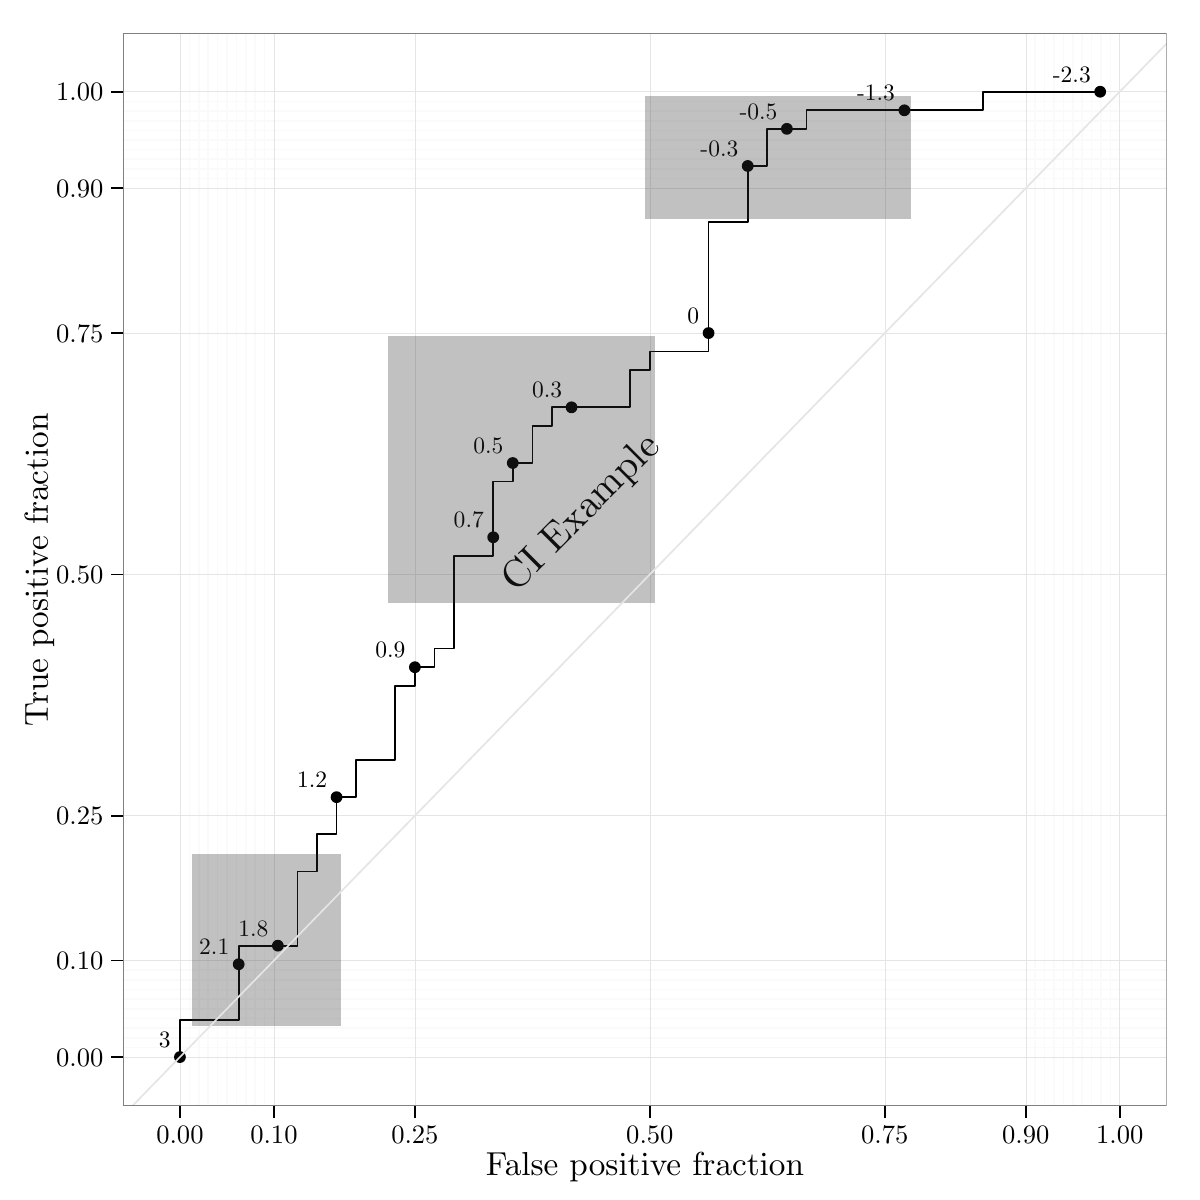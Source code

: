 % Created by tikzDevice version 0.7.0 on 2015-01-30 14:59:34
% !TEX encoding = UTF-8 Unicode
\documentclass[10pt]{article}

\nonstopmode

\usepackage{tikz}

\usepackage[active,tightpage,psfixbb]{preview}

\PreviewEnvironment{pgfpicture}

\setlength\PreviewBorder{0pt}
\begin{document}

\begin{tikzpicture}[x=1pt,y=1pt]
\definecolor[named]{fillColor}{rgb}{1.00,1.00,1.00}
\path[use as bounding box,fill=fillColor,fill opacity=0.00] (0,0) rectangle (433.62,433.62);
\begin{scope}
\path[clip] (  0.00,  0.00) rectangle (433.62,433.62);
\definecolor[named]{drawColor}{rgb}{1.00,1.00,1.00}
\definecolor[named]{fillColor}{rgb}{1.00,1.00,1.00}

\path[draw=drawColor,line width= 0.6pt,line join=round,line cap=round,fill=fillColor] (  0.00,  0.00) rectangle (433.62,433.62);
\end{scope}
\begin{scope}
\path[clip] ( 44.49, 34.03) rectangle (421.57,421.57);
\definecolor[named]{fillColor}{rgb}{1.00,1.00,1.00}

\path[fill=fillColor] ( 44.49, 34.03) rectangle (421.57,421.57);
\definecolor[named]{drawColor}{rgb}{0.98,0.98,0.98}

\path[draw=drawColor,line width= 0.6pt,line join=round] ( 44.49, 55.14) --
	(421.57, 55.14);

\path[draw=drawColor,line width= 0.6pt,line join=round] ( 44.49, 58.63) --
	(421.57, 58.63);

\path[draw=drawColor,line width= 0.6pt,line join=round] ( 44.49, 62.11) --
	(421.57, 62.11);

\path[draw=drawColor,line width= 0.6pt,line join=round] ( 44.49, 65.60) --
	(421.57, 65.60);

\path[draw=drawColor,line width= 0.6pt,line join=round] ( 44.49, 69.09) --
	(421.57, 69.09);

\path[draw=drawColor,line width= 0.6pt,line join=round] ( 44.49, 72.58) --
	(421.57, 72.58);

\path[draw=drawColor,line width= 0.6pt,line join=round] ( 44.49, 76.07) --
	(421.57, 76.07);

\path[draw=drawColor,line width= 0.6pt,line join=round] ( 44.49, 79.56) --
	(421.57, 79.56);

\path[draw=drawColor,line width= 0.6pt,line join=round] ( 44.49, 83.04) --
	(421.57, 83.04);

\path[draw=drawColor,line width= 0.6pt,line join=round] ( 44.49,369.08) --
	(421.57,369.08);

\path[draw=drawColor,line width= 0.6pt,line join=round] ( 44.49,372.57) --
	(421.57,372.57);

\path[draw=drawColor,line width= 0.6pt,line join=round] ( 44.49,376.05) --
	(421.57,376.05);

\path[draw=drawColor,line width= 0.6pt,line join=round] ( 44.49,379.54) --
	(421.57,379.54);

\path[draw=drawColor,line width= 0.6pt,line join=round] ( 44.49,383.03) --
	(421.57,383.03);

\path[draw=drawColor,line width= 0.6pt,line join=round] ( 44.49,386.52) --
	(421.57,386.52);

\path[draw=drawColor,line width= 0.6pt,line join=round] ( 44.49,390.01) --
	(421.57,390.01);

\path[draw=drawColor,line width= 0.6pt,line join=round] ( 44.49,393.49) --
	(421.57,393.49);

\path[draw=drawColor,line width= 0.6pt,line join=round] ( 44.49,396.98) --
	(421.57,396.98);

\path[draw=drawColor,line width= 0.6pt,line join=round] ( 68.42, 34.03) --
	( 68.42,421.57);

\path[draw=drawColor,line width= 0.6pt,line join=round] ( 71.81, 34.03) --
	( 71.81,421.57);

\path[draw=drawColor,line width= 0.6pt,line join=round] ( 75.21, 34.03) --
	( 75.21,421.57);

\path[draw=drawColor,line width= 0.6pt,line join=round] ( 78.61, 34.03) --
	( 78.61,421.57);

\path[draw=drawColor,line width= 0.6pt,line join=round] ( 82.00, 34.03) --
	( 82.00,421.57);

\path[draw=drawColor,line width= 0.6pt,line join=round] ( 85.40, 34.03) --
	( 85.40,421.57);

\path[draw=drawColor,line width= 0.6pt,line join=round] ( 88.79, 34.03) --
	( 88.79,421.57);

\path[draw=drawColor,line width= 0.6pt,line join=round] ( 92.19, 34.03) --
	( 92.19,421.57);

\path[draw=drawColor,line width= 0.6pt,line join=round] ( 95.59, 34.03) --
	( 95.59,421.57);

\path[draw=drawColor,line width= 0.6pt,line join=round] (374.05, 34.03) --
	(374.05,421.57);

\path[draw=drawColor,line width= 0.6pt,line join=round] (377.45, 34.03) --
	(377.45,421.57);

\path[draw=drawColor,line width= 0.6pt,line join=round] (380.84, 34.03) --
	(380.84,421.57);

\path[draw=drawColor,line width= 0.6pt,line join=round] (384.24, 34.03) --
	(384.24,421.57);

\path[draw=drawColor,line width= 0.6pt,line join=round] (387.64, 34.03) --
	(387.64,421.57);

\path[draw=drawColor,line width= 0.6pt,line join=round] (391.03, 34.03) --
	(391.03,421.57);

\path[draw=drawColor,line width= 0.6pt,line join=round] (394.43, 34.03) --
	(394.43,421.57);

\path[draw=drawColor,line width= 0.6pt,line join=round] (397.82, 34.03) --
	(397.82,421.57);

\path[draw=drawColor,line width= 0.6pt,line join=round] (401.22, 34.03) --
	(401.22,421.57);
\definecolor[named]{drawColor}{rgb}{0.90,0.90,0.90}

\path[draw=drawColor,line width= 0.2pt,line join=round] ( 44.49, 51.65) --
	(421.57, 51.65);

\path[draw=drawColor,line width= 0.2pt,line join=round] ( 44.49, 86.53) --
	(421.57, 86.53);

\path[draw=drawColor,line width= 0.2pt,line join=round] ( 44.49,138.86) --
	(421.57,138.86);

\path[draw=drawColor,line width= 0.2pt,line join=round] ( 44.49,226.06) --
	(421.57,226.06);

\path[draw=drawColor,line width= 0.2pt,line join=round] ( 44.49,313.27) --
	(421.57,313.27);

\path[draw=drawColor,line width= 0.2pt,line join=round] ( 44.49,365.59) --
	(421.57,365.59);

\path[draw=drawColor,line width= 0.2pt,line join=round] ( 44.49,400.47) --
	(421.57,400.47);

\path[draw=drawColor,line width= 0.2pt,line join=round] ( 65.02, 34.03) --
	( 65.02,421.57);

\path[draw=drawColor,line width= 0.2pt,line join=round] ( 98.98, 34.03) --
	( 98.98,421.57);

\path[draw=drawColor,line width= 0.2pt,line join=round] (149.92, 34.03) --
	(149.92,421.57);

\path[draw=drawColor,line width= 0.2pt,line join=round] (234.82, 34.03) --
	(234.82,421.57);

\path[draw=drawColor,line width= 0.2pt,line join=round] (319.72, 34.03) --
	(319.72,421.57);

\path[draw=drawColor,line width= 0.2pt,line join=round] (370.66, 34.03) --
	(370.66,421.57);

\path[draw=drawColor,line width= 0.2pt,line join=round] (404.62, 34.03) --
	(404.62,421.57);

\path[] (397.54,400.47) circle (  2.13);

\path[] (390.47,400.47) circle (  2.13);

\path[] (383.39,400.47) circle (  2.13);

\path[] (376.32,400.47) circle (  2.13);

\path[] (369.24,400.47) circle (  2.13);

\path[] (362.17,400.47) circle (  2.13);

\path[] (355.09,400.47) circle (  2.13);

\path[] (355.09,393.76) circle (  2.13);

\path[] (348.02,393.76) circle (  2.13);

\path[] (340.94,393.76) circle (  2.13);

\path[] (333.87,393.76) circle (  2.13);

\path[] (326.79,393.76) circle (  2.13);

\path[] (319.72,393.76) circle (  2.13);

\path[] (312.64,393.76) circle (  2.13);

\path[] (305.57,393.76) circle (  2.13);

\path[] (298.49,393.76) circle (  2.13);

\path[] (291.42,393.76) circle (  2.13);

\path[] (291.42,387.06) circle (  2.13);

\path[] (284.34,387.06) circle (  2.13);

\path[] (277.27,387.06) circle (  2.13);

\path[] (277.27,380.35) circle (  2.13);

\path[] (277.27,373.64) circle (  2.13);

\path[] (270.19,373.64) circle (  2.13);

\path[] (270.19,366.93) circle (  2.13);

\path[] (270.19,360.22) circle (  2.13);

\path[] (270.19,353.51) circle (  2.13);

\path[] (263.12,353.51) circle (  2.13);

\path[] (256.04,353.51) circle (  2.13);

\path[] (256.04,346.81) circle (  2.13);

\path[] (256.04,340.10) circle (  2.13);

\path[] (256.04,333.39) circle (  2.13);

\path[] (256.04,326.68) circle (  2.13);

\path[] (256.04,319.97) circle (  2.13);

\path[] (256.04,313.27) circle (  2.13);

\path[] (256.04,306.56) circle (  2.13);

\path[] (248.97,306.56) circle (  2.13);

\path[] (241.89,306.56) circle (  2.13);

\path[] (234.82,306.56) circle (  2.13);

\path[] (234.82,299.85) circle (  2.13);

\path[] (227.74,299.85) circle (  2.13);

\path[] (227.74,293.14) circle (  2.13);

\path[] (227.74,286.43) circle (  2.13);

\path[] (220.67,286.43) circle (  2.13);

\path[] (213.59,286.43) circle (  2.13);

\path[] (206.52,286.43) circle (  2.13);

\path[] (199.44,286.43) circle (  2.13);

\path[] (199.44,279.73) circle (  2.13);

\path[] (192.37,279.73) circle (  2.13);

\path[] (192.37,273.02) circle (  2.13);

\path[] (192.37,266.31) circle (  2.13);

\path[] (185.29,266.31) circle (  2.13);

\path[] (185.29,259.60) circle (  2.13);

\path[] (178.22,259.60) circle (  2.13);

\path[] (178.22,252.89) circle (  2.13);

\path[] (178.22,246.18) circle (  2.13);

\path[] (178.22,239.48) circle (  2.13);

\path[] (178.22,232.77) circle (  2.13);

\path[] (171.14,232.77) circle (  2.13);

\path[] (164.07,232.77) circle (  2.13);

\path[] (164.07,226.06) circle (  2.13);

\path[] (164.07,219.35) circle (  2.13);

\path[] (164.07,212.64) circle (  2.13);

\path[] (164.07,205.94) circle (  2.13);

\path[] (164.07,199.23) circle (  2.13);

\path[] (157.00,199.23) circle (  2.13);

\path[] (157.00,192.52) circle (  2.13);

\path[] (149.92,192.52) circle (  2.13);

\path[] (149.92,185.81) circle (  2.13);

\path[] (142.85,185.81) circle (  2.13);

\path[] (142.85,179.10) circle (  2.13);

\path[] (142.85,172.40) circle (  2.13);

\path[] (142.85,165.69) circle (  2.13);

\path[] (142.85,158.98) circle (  2.13);

\path[] (135.77,158.98) circle (  2.13);

\path[] (128.70,158.98) circle (  2.13);

\path[] (128.70,152.27) circle (  2.13);

\path[] (128.70,145.56) circle (  2.13);

\path[] (121.62,145.56) circle (  2.13);

\path[] (121.62,138.86) circle (  2.13);

\path[] (121.62,132.15) circle (  2.13);

\path[] (114.55,132.15) circle (  2.13);

\path[] (114.55,125.44) circle (  2.13);

\path[] (114.55,118.73) circle (  2.13);

\path[] (107.47,118.73) circle (  2.13);

\path[] (107.47,112.02) circle (  2.13);

\path[] (107.47,105.31) circle (  2.13);

\path[] (107.47, 98.61) circle (  2.13);

\path[] (107.47, 91.90) circle (  2.13);

\path[] (100.40, 91.90) circle (  2.13);

\path[] ( 93.32, 91.90) circle (  2.13);

\path[] ( 86.25, 91.90) circle (  2.13);

\path[] ( 86.25, 85.19) circle (  2.13);

\path[] ( 86.25, 78.48) circle (  2.13);

\path[] ( 86.25, 71.77) circle (  2.13);

\path[] ( 86.25, 65.07) circle (  2.13);

\path[] ( 79.17, 65.07) circle (  2.13);

\path[] ( 72.10, 65.07) circle (  2.13);

\path[] ( 65.02, 65.07) circle (  2.13);

\path[] ( 65.02, 58.36) circle (  2.13);

\path[] ( 65.02, 51.65) circle (  2.13);
\definecolor[named]{drawColor}{rgb}{1.00,1.00,1.00}

\path[draw=drawColor,line width= 0.6pt,line join=round,fill=fillColor] ( 44.49, 30.56) -- (421.57,417.89);
\definecolor[named]{drawColor}{rgb}{0.00,0.00,0.00}

\path[draw=drawColor,line width= 0.6pt,line join=round] (397.54,400.47) --
	(390.47,400.47) --
	(383.39,400.47) --
	(376.32,400.47) --
	(369.24,400.47) --
	(362.17,400.47) --
	(355.09,400.47) --
	(355.09,393.76) --
	(348.02,393.76) --
	(340.94,393.76) --
	(333.87,393.76) --
	(326.79,393.76) --
	(319.72,393.76) --
	(312.64,393.76) --
	(305.57,393.76) --
	(298.49,393.76) --
	(291.42,393.76) --
	(291.42,387.06) --
	(284.34,387.06) --
	(277.27,387.06) --
	(277.27,380.35) --
	(277.27,373.64) --
	(270.19,373.64) --
	(270.19,366.93) --
	(270.19,360.22) --
	(270.19,353.51) --
	(263.12,353.51) --
	(256.04,353.51) --
	(256.04,346.81) --
	(256.04,340.10) --
	(256.04,333.39) --
	(256.04,326.68) --
	(256.04,319.97) --
	(256.04,313.27) --
	(256.04,306.56) --
	(248.97,306.56) --
	(241.89,306.56) --
	(234.82,306.56) --
	(234.82,299.85) --
	(227.74,299.85) --
	(227.74,293.14) --
	(227.74,286.43) --
	(220.67,286.43) --
	(213.59,286.43) --
	(206.52,286.43) --
	(199.44,286.43) --
	(199.44,279.73) --
	(192.37,279.73) --
	(192.37,273.02) --
	(192.37,266.31) --
	(185.29,266.31) --
	(185.29,259.60) --
	(178.22,259.60) --
	(178.22,252.89) --
	(178.22,246.18) --
	(178.22,239.48) --
	(178.22,232.77) --
	(171.14,232.77) --
	(164.07,232.77) --
	(164.07,226.06) --
	(164.07,219.35) --
	(164.07,212.64) --
	(164.07,205.94) --
	(164.07,199.23) --
	(157.00,199.23) --
	(157.00,192.52) --
	(149.92,192.52) --
	(149.92,185.81) --
	(142.85,185.81) --
	(142.85,179.10) --
	(142.85,172.40) --
	(142.85,165.69) --
	(142.85,158.98) --
	(135.77,158.98) --
	(128.70,158.98) --
	(128.70,152.27) --
	(128.70,145.56) --
	(121.62,145.56) --
	(121.62,138.86) --
	(121.62,132.15) --
	(114.55,132.15) --
	(114.55,125.44) --
	(114.55,118.73) --
	(107.47,118.73) --
	(107.47,112.02) --
	(107.47,105.31) --
	(107.47, 98.61) --
	(107.47, 91.90) --
	(100.40, 91.90) --
	( 93.32, 91.90) --
	( 86.25, 91.90) --
	( 86.25, 85.19) --
	( 86.25, 78.48) --
	( 86.25, 71.77) --
	( 86.25, 65.07) --
	( 79.17, 65.07) --
	( 72.10, 65.07) --
	( 65.02, 65.07) --
	( 65.02, 58.36) --
	( 65.02, 51.65);

\node[text=drawColor,rotate= 45.00,anchor=base,inner sep=0pt, outer sep=0pt, scale=  1.42] at (212.80,245.42) {CI Example};

\path[] (367.12,376.66) rectangle (404.43,400.47);

\path[] (356.31,376.66) rectangle (402.88,400.47);

\path[] (346.33,376.66) rectangle (400.15,400.47);

\path[] (336.87,376.66) rectangle (396.71,400.47);

\path[] (327.79,376.66) rectangle (392.79,400.47);

\path[] (319.00,376.66) rectangle (388.51,400.47);

\path[] (310.46,376.66) rectangle (383.95,400.47);

\path[] (310.46,364.79) rectangle (383.95,400.30);

\path[] (302.11,364.79) rectangle (379.15,400.30);

\path[] (293.94,364.79) rectangle (374.16,400.30);

\path[] (285.92,364.79) rectangle (368.99,400.30);

\path[] (278.04,364.79) rectangle (363.67,400.30);

\path[] (270.28,364.79) rectangle (358.22,400.30);

\path[] (262.64,364.79) rectangle (352.64,400.30);

\path[] (255.11,364.79) rectangle (346.95,400.30);

\path[] (247.68,364.79) rectangle (341.15,400.30);

\path[] (240.35,364.79) rectangle (335.25,400.30);

\path[] (240.35,354.48) rectangle (335.25,398.82);

\path[] (233.11,354.48) rectangle (329.26,398.82);

\path[] (225.95,354.48) rectangle (323.17,398.82);

\path[] (225.95,344.95) rectangle (323.17,396.24);

\path[] (225.95,335.91) rectangle (323.17,392.99);

\path[] (218.89,335.91) rectangle (316.99,392.99);

\path[] (218.89,327.23) rectangle (316.99,389.28);

\path[] (218.89,318.82) rectangle (316.99,385.24);

\path[] (218.89,310.64) rectangle (316.99,380.93);

\path[] (211.90,310.64) rectangle (310.73,380.93);

\path[] (205.00,310.64) rectangle (304.39,380.93);

\path[] (205.00,302.64) rectangle (304.39,376.40);

\path[] (205.00,294.81) rectangle (304.39,371.69);

\path[] (205.00,287.11) rectangle (304.39,366.82);

\path[] (205.00,279.55) rectangle (304.39,361.81);

\path[] (205.00,272.10) rectangle (304.39,356.68);

\path[] (205.00,264.75) rectangle (304.39,351.43);

\path[] (205.00,257.50) rectangle (304.39,346.08);

\path[] (198.18,257.50) rectangle (297.96,346.08);

\path[] (191.43,257.50) rectangle (291.45,346.08);

\path[] (184.77,257.50) rectangle (284.87,346.08);

\path[] (184.77,250.35) rectangle (284.87,340.63);

\path[] (178.18,250.35) rectangle (278.20,340.63);

\path[] (178.18,243.28) rectangle (278.20,335.09);

\path[] (178.18,236.29) rectangle (278.20,329.46);

\path[] (171.68,236.29) rectangle (271.46,329.46);

\path[] (165.25,236.29) rectangle (264.64,329.46);

\path[] (158.91,236.29) rectangle (257.74,329.46);

\path[] (152.65,236.29) rectangle (250.75,329.46);

\path[] (152.65,229.38) rectangle (250.75,323.75);

\path[] (146.47,229.38) rectangle (243.68,323.75);

\path[] (146.47,222.55) rectangle (243.68,317.96);

\path[] (146.47,215.79) rectangle (243.68,312.09);

\path[] (140.38,215.79) rectangle (236.53,312.09);

\path[] (140.38,209.10) rectangle (236.53,306.16);

\path[] (134.39,209.10) rectangle (229.29,306.16);

\path[] (134.39,202.49) rectangle (229.29,300.15);

\path[] (134.39,195.94) rectangle (229.29,294.07);

\path[] (134.39,189.46) rectangle (229.29,287.92);

\path[] (134.39,183.04) rectangle (229.29,281.71);

\path[] (128.49,183.04) rectangle (221.95,281.71);

\path[] (122.69,183.04) rectangle (214.52,281.71);

\path[] (122.69,176.69) rectangle (214.52,275.43);

\path[] (122.69,170.41) rectangle (214.52,269.08);

\path[] (122.69,164.20) rectangle (214.52,262.67);

\path[] (122.69,158.05) rectangle (214.52,256.18);

\path[] (122.69,151.97) rectangle (214.52,249.63);

\path[] (116.99,151.97) rectangle (206.99,249.63);

\path[] (116.99,145.96) rectangle (206.99,243.02);

\path[] (111.42,145.96) rectangle (199.35,243.02);

\path[] (111.42,140.03) rectangle (199.35,236.33);

\path[] (105.96,140.03) rectangle (191.60,236.33);

\path[] (105.96,134.16) rectangle (191.60,229.57);

\path[] (105.96,128.37) rectangle (191.60,222.74);

\path[] (105.96,122.66) rectangle (191.60,215.83);

\path[] (105.96,117.04) rectangle (191.60,208.84);

\path[] (100.65,117.04) rectangle (183.72,208.84);

\path[] ( 95.48,117.04) rectangle (175.70,208.84);

\path[] ( 95.48,111.49) rectangle (175.70,201.78);

\path[] ( 95.48,106.04) rectangle (175.70,194.62);

\path[] ( 90.49,106.04) rectangle (167.53,194.62);

\path[] ( 90.49,100.69) rectangle (167.53,187.37);

\path[] ( 90.49, 95.44) rectangle (167.53,180.03);

\path[] ( 85.69, 95.44) rectangle (159.18,180.03);

\path[] ( 85.69, 90.31) rectangle (159.18,172.57);

\path[] ( 85.69, 85.30) rectangle (159.18,165.01);

\path[] ( 81.13, 85.30) rectangle (150.63,165.01);

\path[] ( 81.13, 80.43) rectangle (150.63,157.31);

\path[] ( 81.13, 75.72) rectangle (150.63,149.48);

\path[] ( 81.13, 71.19) rectangle (150.63,141.48);

\path[] ( 81.13, 66.88) rectangle (150.63,133.30);

\path[] ( 76.84, 66.88) rectangle (141.85,133.30);

\path[] ( 72.92, 66.88) rectangle (132.77,133.30);

\path[] ( 69.49, 66.88) rectangle (123.31,133.30);

\path[] ( 69.49, 62.84) rectangle (123.31,124.89);

\path[] ( 69.49, 59.13) rectangle (123.31,116.21);

\path[] ( 69.49, 55.88) rectangle (123.31,107.17);

\path[] ( 69.49, 53.30) rectangle (123.31, 97.64);

\path[] ( 66.76, 53.30) rectangle (113.32, 97.64);

\path[] ( 65.20, 53.30) rectangle (102.52, 97.64);

\path[] ( 65.02, 53.30) rectangle ( 90.06, 97.64);

\path[] ( 65.02, 51.82) rectangle ( 90.06, 87.33);

\path[] ( 65.02, 51.65) rectangle ( 90.06, 75.46);
\definecolor[named]{fillColor}{rgb}{0.00,0.00,0.00}

\path[fill=fillColor] (397.54,400.47) circle (  2.13);

\path[fill=fillColor] (326.79,393.76) circle (  2.13);

\path[fill=fillColor] (284.34,387.06) circle (  2.13);

\path[fill=fillColor] (270.19,373.64) circle (  2.13);

\path[fill=fillColor] (256.04,313.27) circle (  2.13);

\path[fill=fillColor] (206.52,286.43) circle (  2.13);

\path[fill=fillColor] (185.29,266.31) circle (  2.13);

\path[fill=fillColor] (178.22,239.48) circle (  2.13);

\path[fill=fillColor] (149.92,192.52) circle (  2.13);

\path[fill=fillColor] (121.62,145.56) circle (  2.13);

\path[fill=fillColor] (100.40, 91.90) circle (  2.13);

\path[fill=fillColor] ( 86.25, 85.19) circle (  2.13);

\path[fill=fillColor] ( 65.02, 51.65) circle (  2.13);

\node[text=drawColor,anchor=base east,inner sep=0pt, outer sep=0pt, scale=  0.85] at (394.15,403.96) {-2.3};

\node[text=drawColor,anchor=base east,inner sep=0pt, outer sep=0pt, scale=  0.85] at (323.40,397.25) {-1.3};

\node[text=drawColor,anchor=base east,inner sep=0pt, outer sep=0pt, scale=  0.85] at (280.95,390.54) {-0.5};

\node[text=drawColor,anchor=base east,inner sep=0pt, outer sep=0pt, scale=  0.85] at (266.80,377.13) {-0.3};

\node[text=drawColor,anchor=base east,inner sep=0pt, outer sep=0pt, scale=  0.85] at (252.65,316.75) {0};

\node[text=drawColor,anchor=base east,inner sep=0pt, outer sep=0pt, scale=  0.85] at (203.12,289.92) {0.3};

\node[text=drawColor,anchor=base east,inner sep=0pt, outer sep=0pt, scale=  0.85] at (181.90,269.80) {0.5};

\node[text=drawColor,anchor=base east,inner sep=0pt, outer sep=0pt, scale=  0.85] at (174.82,242.97) {0.7};

\node[text=drawColor,anchor=base east,inner sep=0pt, outer sep=0pt, scale=  0.85] at (146.52,196.01) {0.9};

\node[text=drawColor,anchor=base east,inner sep=0pt, outer sep=0pt, scale=  0.85] at (118.22,149.05) {1.2};

\node[text=drawColor,anchor=base east,inner sep=0pt, outer sep=0pt, scale=  0.85] at ( 97.00, 95.39) {1.8};

\node[text=drawColor,anchor=base east,inner sep=0pt, outer sep=0pt, scale=  0.85] at ( 82.85, 88.68) {2.1};

\node[text=drawColor,anchor=base east,inner sep=0pt, outer sep=0pt, scale=  0.85] at ( 61.63, 55.14) {3};

\path[] (367.12,376.66) rectangle (404.43,400.47);

\path[] (356.31,376.66) rectangle (402.88,400.47);

\path[] (346.33,376.66) rectangle (400.15,400.47);

\path[] (336.87,376.66) rectangle (396.71,400.47);

\path[] (327.79,376.66) rectangle (392.79,400.47);

\path[] (319.00,376.66) rectangle (388.51,400.47);

\path[] (310.46,376.66) rectangle (383.95,400.47);

\path[] (310.46,364.79) rectangle (383.95,400.30);

\path[] (302.11,364.79) rectangle (379.15,400.30);

\path[] (293.94,364.79) rectangle (374.16,400.30);

\path[] (285.92,364.79) rectangle (368.99,400.30);

\path[] (278.04,364.79) rectangle (363.67,400.30);

\path[] (270.28,364.79) rectangle (358.22,400.30);

\path[] (262.64,364.79) rectangle (352.64,400.30);

\path[] (255.11,364.79) rectangle (346.95,400.30);

\path[] (247.68,364.79) rectangle (341.15,400.30);

\path[] (240.35,364.79) rectangle (335.25,400.30);

\path[] (240.35,354.48) rectangle (335.25,398.82);
\definecolor[named]{fillColor}{rgb}{0.20,0.20,0.20}

\path[fill=fillColor,fill opacity=0.30] (233.11,354.48) rectangle (329.26,398.82);

\path[] (225.95,354.48) rectangle (323.17,398.82);

\path[] (225.95,344.95) rectangle (323.17,396.24);

\path[] (225.95,335.91) rectangle (323.17,392.99);

\path[] (218.89,335.91) rectangle (316.99,392.99);

\path[] (218.89,327.23) rectangle (316.99,389.28);

\path[] (218.89,318.82) rectangle (316.99,385.24);

\path[] (218.89,310.64) rectangle (316.99,380.93);

\path[] (211.90,310.64) rectangle (310.73,380.93);

\path[] (205.00,310.64) rectangle (304.39,380.93);

\path[] (205.00,302.64) rectangle (304.39,376.40);

\path[] (205.00,294.81) rectangle (304.39,371.69);

\path[] (205.00,287.11) rectangle (304.39,366.82);

\path[] (205.00,279.55) rectangle (304.39,361.81);

\path[] (205.00,272.10) rectangle (304.39,356.68);

\path[] (205.00,264.75) rectangle (304.39,351.43);

\path[] (205.00,257.50) rectangle (304.39,346.08);

\path[] (198.18,257.50) rectangle (297.96,346.08);

\path[] (191.43,257.50) rectangle (291.45,346.08);

\path[] (184.77,257.50) rectangle (284.87,346.08);

\path[] (184.77,250.35) rectangle (284.87,340.63);

\path[] (178.18,250.35) rectangle (278.20,340.63);

\path[] (178.18,243.28) rectangle (278.20,335.09);

\path[] (178.18,236.29) rectangle (278.20,329.46);

\path[] (171.68,236.29) rectangle (271.46,329.46);

\path[] (165.25,236.29) rectangle (264.64,329.46);

\path[] (158.91,236.29) rectangle (257.74,329.46);

\path[] (152.65,236.29) rectangle (250.75,329.46);

\path[] (152.65,229.38) rectangle (250.75,323.75);

\path[] (146.47,229.38) rectangle (243.68,323.75);

\path[] (146.47,222.55) rectangle (243.68,317.96);

\path[] (146.47,215.79) rectangle (243.68,312.09);

\path[fill=fillColor,fill opacity=0.30] (140.38,215.79) rectangle (236.53,312.09);

\path[] (140.38,209.10) rectangle (236.53,306.16);

\path[] (134.39,209.10) rectangle (229.29,306.16);

\path[] (134.39,202.49) rectangle (229.29,300.15);

\path[] (134.39,195.94) rectangle (229.29,294.07);

\path[] (134.39,189.46) rectangle (229.29,287.92);

\path[] (134.39,183.04) rectangle (229.29,281.71);

\path[] (128.49,183.04) rectangle (221.95,281.71);

\path[] (122.69,183.04) rectangle (214.52,281.71);

\path[] (122.69,176.69) rectangle (214.52,275.43);

\path[] (122.69,170.41) rectangle (214.52,269.08);

\path[] (122.69,164.20) rectangle (214.52,262.67);

\path[] (122.69,158.05) rectangle (214.52,256.18);

\path[] (122.69,151.97) rectangle (214.52,249.63);

\path[] (116.99,151.97) rectangle (206.99,249.63);

\path[] (116.99,145.96) rectangle (206.99,243.02);

\path[] (111.42,145.96) rectangle (199.35,243.02);

\path[] (111.42,140.03) rectangle (199.35,236.33);

\path[] (105.96,140.03) rectangle (191.60,236.33);

\path[] (105.96,134.16) rectangle (191.60,229.57);

\path[] (105.96,128.37) rectangle (191.60,222.74);

\path[] (105.96,122.66) rectangle (191.60,215.83);

\path[] (105.96,117.04) rectangle (191.60,208.84);

\path[] (100.65,117.04) rectangle (183.72,208.84);

\path[] ( 95.48,117.04) rectangle (175.70,208.84);

\path[] ( 95.48,111.49) rectangle (175.70,201.78);

\path[] ( 95.48,106.04) rectangle (175.70,194.62);

\path[] ( 90.49,106.04) rectangle (167.53,194.62);

\path[] ( 90.49,100.69) rectangle (167.53,187.37);

\path[] ( 90.49, 95.44) rectangle (167.53,180.03);

\path[] ( 85.69, 95.44) rectangle (159.18,180.03);

\path[] ( 85.69, 90.31) rectangle (159.18,172.57);

\path[] ( 85.69, 85.30) rectangle (159.18,165.01);

\path[] ( 81.13, 85.30) rectangle (150.63,165.01);

\path[] ( 81.13, 80.43) rectangle (150.63,157.31);

\path[] ( 81.13, 75.72) rectangle (150.63,149.48);

\path[] ( 81.13, 71.19) rectangle (150.63,141.48);

\path[] ( 81.13, 66.88) rectangle (150.63,133.30);

\path[] ( 76.84, 66.88) rectangle (141.85,133.30);

\path[] ( 72.92, 66.88) rectangle (132.77,133.30);

\path[] ( 69.49, 66.88) rectangle (123.31,133.30);

\path[fill=fillColor,fill opacity=0.30] ( 69.49, 62.84) rectangle (123.31,124.89);

\path[] ( 69.49, 59.13) rectangle (123.31,116.21);

\path[] ( 69.49, 55.88) rectangle (123.31,107.17);

\path[] ( 69.49, 53.30) rectangle (123.31, 97.64);

\path[] ( 66.76, 53.30) rectangle (113.32, 97.64);

\path[] ( 65.20, 53.30) rectangle (102.52, 97.64);

\path[] ( 65.02, 53.30) rectangle ( 90.06, 97.64);

\path[] ( 65.02, 51.82) rectangle ( 90.06, 87.33);

\path[] ( 65.02, 51.65) rectangle ( 90.06, 75.46);
\definecolor[named]{drawColor}{rgb}{0.90,0.90,0.90}
\definecolor[named]{fillColor}{rgb}{0.90,0.90,0.90}

\path[draw=drawColor,line width= 0.6pt,line join=round,fill=fillColor] ( 44.49, 30.56) -- (421.57,417.89);
\definecolor[named]{drawColor}{rgb}{0.50,0.50,0.50}

\path[draw=drawColor,line width= 0.6pt,line join=round,line cap=round] ( 44.49, 34.03) rectangle (421.57,421.57);
\end{scope}
\begin{scope}
\path[clip] (  0.00,  0.00) rectangle (433.62,433.62);
\definecolor[named]{drawColor}{rgb}{0.00,0.00,0.00}

\node[text=drawColor,anchor=base east,inner sep=0pt, outer sep=0pt, scale=  0.96] at ( 37.37, 48.34) {0.00};

\node[text=drawColor,anchor=base east,inner sep=0pt, outer sep=0pt, scale=  0.96] at ( 37.37, 83.23) {0.10};

\node[text=drawColor,anchor=base east,inner sep=0pt, outer sep=0pt, scale=  0.96] at ( 37.37,135.55) {0.25};

\node[text=drawColor,anchor=base east,inner sep=0pt, outer sep=0pt, scale=  0.96] at ( 37.37,222.75) {0.50};

\node[text=drawColor,anchor=base east,inner sep=0pt, outer sep=0pt, scale=  0.96] at ( 37.37,309.96) {0.75};

\node[text=drawColor,anchor=base east,inner sep=0pt, outer sep=0pt, scale=  0.96] at ( 37.37,362.28) {0.90};

\node[text=drawColor,anchor=base east,inner sep=0pt, outer sep=0pt, scale=  0.96] at ( 37.37,397.17) {1.00};
\end{scope}
\begin{scope}
\path[clip] (  0.00,  0.00) rectangle (433.62,433.62);
\definecolor[named]{drawColor}{rgb}{0.00,0.00,0.00}

\path[draw=drawColor,line width= 0.6pt,line join=round] ( 40.22, 51.65) --
	( 44.49, 51.65);

\path[draw=drawColor,line width= 0.6pt,line join=round] ( 40.22, 86.53) --
	( 44.49, 86.53);

\path[draw=drawColor,line width= 0.6pt,line join=round] ( 40.22,138.86) --
	( 44.49,138.86);

\path[draw=drawColor,line width= 0.6pt,line join=round] ( 40.22,226.06) --
	( 44.49,226.06);

\path[draw=drawColor,line width= 0.6pt,line join=round] ( 40.22,313.27) --
	( 44.49,313.27);

\path[draw=drawColor,line width= 0.6pt,line join=round] ( 40.22,365.59) --
	( 44.49,365.59);

\path[draw=drawColor,line width= 0.6pt,line join=round] ( 40.22,400.47) --
	( 44.49,400.47);
\end{scope}
\begin{scope}
\path[clip] (  0.00,  0.00) rectangle (433.62,433.62);
\definecolor[named]{drawColor}{rgb}{0.00,0.00,0.00}

\path[draw=drawColor,line width= 0.6pt,line join=round] ( 65.02, 29.77) --
	( 65.02, 34.03);

\path[draw=drawColor,line width= 0.6pt,line join=round] ( 98.98, 29.77) --
	( 98.98, 34.03);

\path[draw=drawColor,line width= 0.6pt,line join=round] (149.92, 29.77) --
	(149.92, 34.03);

\path[draw=drawColor,line width= 0.6pt,line join=round] (234.82, 29.77) --
	(234.82, 34.03);

\path[draw=drawColor,line width= 0.6pt,line join=round] (319.72, 29.77) --
	(319.72, 34.03);

\path[draw=drawColor,line width= 0.6pt,line join=round] (370.66, 29.77) --
	(370.66, 34.03);

\path[draw=drawColor,line width= 0.6pt,line join=round] (404.62, 29.77) --
	(404.62, 34.03);
\end{scope}
\begin{scope}
\path[clip] (  0.00,  0.00) rectangle (433.62,433.62);
\definecolor[named]{drawColor}{rgb}{0.00,0.00,0.00}

\node[text=drawColor,anchor=base,inner sep=0pt, outer sep=0pt, scale=  0.96] at ( 65.02, 20.31) {0.00};

\node[text=drawColor,anchor=base,inner sep=0pt, outer sep=0pt, scale=  0.96] at ( 98.98, 20.31) {0.10};

\node[text=drawColor,anchor=base,inner sep=0pt, outer sep=0pt, scale=  0.96] at (149.92, 20.31) {0.25};

\node[text=drawColor,anchor=base,inner sep=0pt, outer sep=0pt, scale=  0.96] at (234.82, 20.31) {0.50};

\node[text=drawColor,anchor=base,inner sep=0pt, outer sep=0pt, scale=  0.96] at (319.72, 20.31) {0.75};

\node[text=drawColor,anchor=base,inner sep=0pt, outer sep=0pt, scale=  0.96] at (370.66, 20.31) {0.90};

\node[text=drawColor,anchor=base,inner sep=0pt, outer sep=0pt, scale=  0.96] at (404.62, 20.31) {1.00};
\end{scope}
\begin{scope}
\path[clip] (  0.00,  0.00) rectangle (433.62,433.62);
\definecolor[named]{drawColor}{rgb}{0.00,0.00,0.00}

\node[text=drawColor,anchor=base,inner sep=0pt, outer sep=0pt, scale=  1.20] at (233.03,  9.03) {False positive fraction};
\end{scope}
\begin{scope}
\path[clip] (  0.00,  0.00) rectangle (433.62,433.62);
\definecolor[named]{drawColor}{rgb}{0.00,0.00,0.00}

\node[text=drawColor,rotate= 90.00,anchor=base,inner sep=0pt, outer sep=0pt, scale=  1.20] at ( 17.30,227.80) {True positive fraction};
\end{scope}
\end{tikzpicture}

\end{document}
